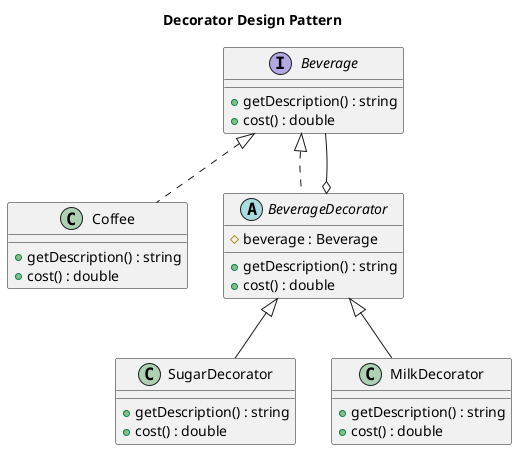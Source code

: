 @startuml
title Decorator Design Pattern

interface Beverage {
    + getDescription() : string
    + cost() : double
}

class Coffee {
    + getDescription() : string
    + cost() : double
}

abstract class BeverageDecorator {
    + getDescription() : string
    + cost() : double
    # beverage : Beverage
}

class SugarDecorator {
    + getDescription() : string
    + cost() : double
}

class MilkDecorator {
    + getDescription() : string
    + cost() : double
}

Beverage <|.. Coffee
Beverage <|.. BeverageDecorator
BeverageDecorator <|-- SugarDecorator
BeverageDecorator <|-- MilkDecorator
BeverageDecorator o-- Beverage

@enduml